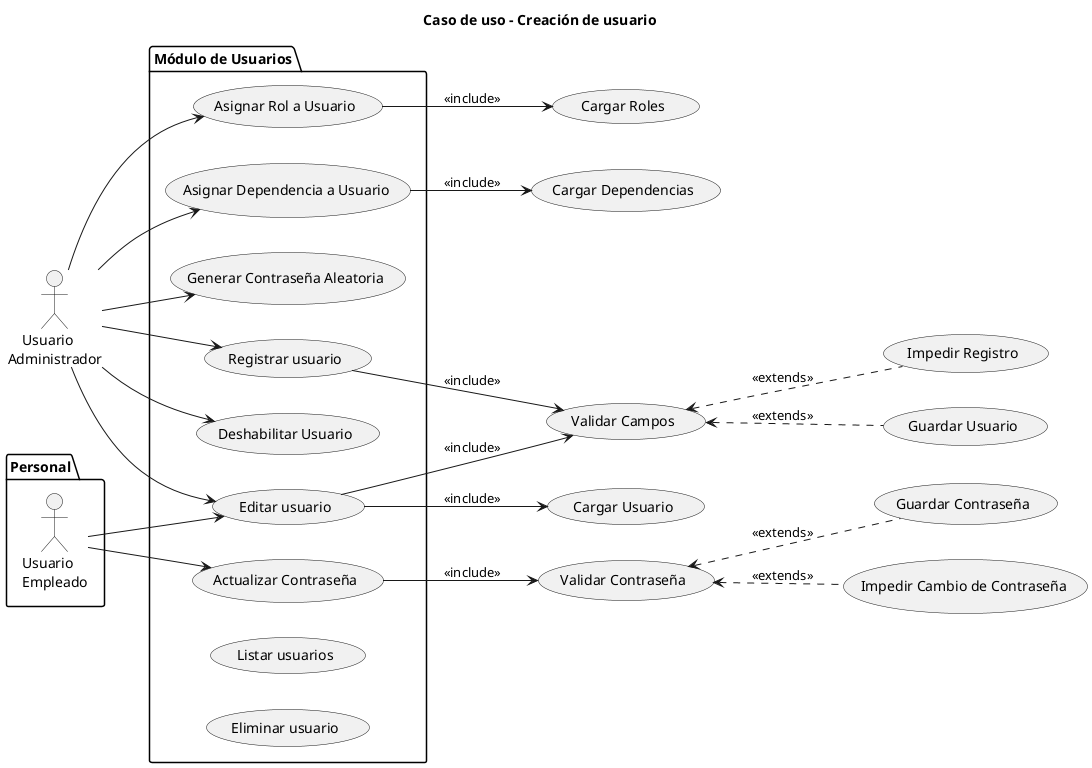 @startuml "CU - 5 - Módulo de Usuarios - Administrador"

left to right direction

'======== Título ========'
title "Caso de uso - Creación de usuario"

/' === Sección de actores === '/
actor "    Usuario\nAdministrador" as admin

package "Personal" {
    actor "Usuario\nEmpleado" as user
}

/' === Sección de elementos === '/
package "Módulo de Usuarios" {
    usecase "Crear Usuario" as user_create
    usecase "Editar Usuario" as user_edit
    usecase "Deshabilitar Usuario" as user_block
    usecase "Asignar Rol a Usuario" as user_assign_role
    usecase "Asignar Dependencia a Usuario" as user_assign_dep
    usecase "Generar Contraseña Aleatoria" as user_generate_password
    usecase "Actualizar Contraseña" as user_update_password

    usecase "Listar usuarios" as user_list
    usecase "Registrar usuario" as user_create
    usecase "Editar usuario" as user_edit
    usecase "Eliminar usuario" as user_delete
}

(Validar Campos) as validate
(Validar Contraseña) as validate_password
(Impedir Registro) as denegate
(Cargar Usuario) as load
(Guardar Usuario) as save
(Guardar Contraseña) as save_password
(Impedir Cambio de Contraseña) as denegate_password
(Cargar Roles) as load_roles
(Cargar Dependencias) as load_deps

/' === Sección de Relaciones === '/
admin --> user_create
admin --> user_edit
admin --> user_block
admin --> user_assign_role
admin --> user_assign_dep
admin --> user_generate_password

user_create --> validate : <<include>>

validate <.. save : <<extends>>
validate <.. denegate : <<extends>>

user_edit --> load : <<include>>
user_edit --> validate : <<include>>

user_assign_role --> load_roles : <<include>>
user_assign_dep --> load_deps : <<include>>

user --> user_edit
user --> user_update_password
user_update_password --> validate_password : <<include>>
validate_password <.. save_password : <<extends>>
validate_password <.. denegate_password : <<extends>>

@enduml
